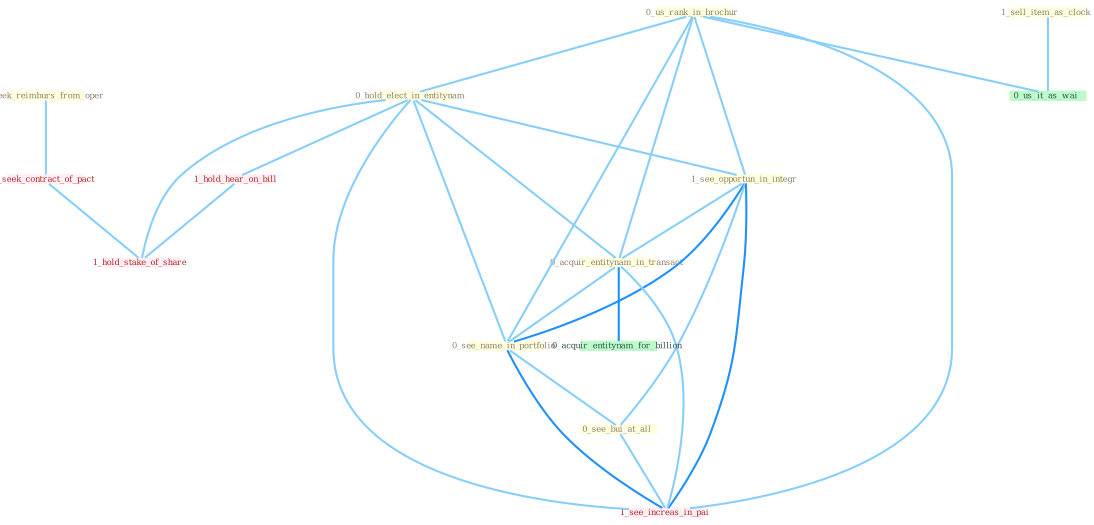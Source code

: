 Graph G{ 
    node
    [shape=polygon,style=filled,width=.5,height=.06,color="#BDFCC9",fixedsize=true,fontsize=4,
    fontcolor="#2f4f4f"];
    {node
    [color="#ffffe0", fontcolor="#8b7d6b"] "1_seek_reimburs_from_oper " "1_sell_item_as_clock " "0_us_rank_in_brochur " "0_hold_elect_in_entitynam " "1_see_opportun_in_integr " "0_acquir_entitynam_in_transact " "0_see_name_in_portfolio " "0_see_bui_at_all "}
{node [color="#fff0f5", fontcolor="#b22222"] "0_seek_contract_of_pact " "1_see_increas_in_pai " "1_hold_hear_on_bill " "1_hold_stake_of_share "}
edge [color="#B0E2FF"];

	"1_seek_reimburs_from_oper " -- "0_seek_contract_of_pact " [w="1", color="#87cefa" ];
	"1_sell_item_as_clock " -- "0_us_it_as_wai " [w="1", color="#87cefa" ];
	"0_us_rank_in_brochur " -- "0_hold_elect_in_entitynam " [w="1", color="#87cefa" ];
	"0_us_rank_in_brochur " -- "1_see_opportun_in_integr " [w="1", color="#87cefa" ];
	"0_us_rank_in_brochur " -- "0_acquir_entitynam_in_transact " [w="1", color="#87cefa" ];
	"0_us_rank_in_brochur " -- "0_see_name_in_portfolio " [w="1", color="#87cefa" ];
	"0_us_rank_in_brochur " -- "0_us_it_as_wai " [w="1", color="#87cefa" ];
	"0_us_rank_in_brochur " -- "1_see_increas_in_pai " [w="1", color="#87cefa" ];
	"0_hold_elect_in_entitynam " -- "1_see_opportun_in_integr " [w="1", color="#87cefa" ];
	"0_hold_elect_in_entitynam " -- "0_acquir_entitynam_in_transact " [w="1", color="#87cefa" ];
	"0_hold_elect_in_entitynam " -- "0_see_name_in_portfolio " [w="1", color="#87cefa" ];
	"0_hold_elect_in_entitynam " -- "1_see_increas_in_pai " [w="1", color="#87cefa" ];
	"0_hold_elect_in_entitynam " -- "1_hold_hear_on_bill " [w="1", color="#87cefa" ];
	"0_hold_elect_in_entitynam " -- "1_hold_stake_of_share " [w="1", color="#87cefa" ];
	"1_see_opportun_in_integr " -- "0_acquir_entitynam_in_transact " [w="1", color="#87cefa" ];
	"1_see_opportun_in_integr " -- "0_see_name_in_portfolio " [w="2", color="#1e90ff" , len=0.8];
	"1_see_opportun_in_integr " -- "0_see_bui_at_all " [w="1", color="#87cefa" ];
	"1_see_opportun_in_integr " -- "1_see_increas_in_pai " [w="2", color="#1e90ff" , len=0.8];
	"0_acquir_entitynam_in_transact " -- "0_see_name_in_portfolio " [w="1", color="#87cefa" ];
	"0_acquir_entitynam_in_transact " -- "0_acquir_entitynam_for_billion " [w="2", color="#1e90ff" , len=0.8];
	"0_acquir_entitynam_in_transact " -- "1_see_increas_in_pai " [w="1", color="#87cefa" ];
	"0_see_name_in_portfolio " -- "0_see_bui_at_all " [w="1", color="#87cefa" ];
	"0_see_name_in_portfolio " -- "1_see_increas_in_pai " [w="2", color="#1e90ff" , len=0.8];
	"0_see_bui_at_all " -- "1_see_increas_in_pai " [w="1", color="#87cefa" ];
	"0_seek_contract_of_pact " -- "1_hold_stake_of_share " [w="1", color="#87cefa" ];
	"1_hold_hear_on_bill " -- "1_hold_stake_of_share " [w="1", color="#87cefa" ];
}